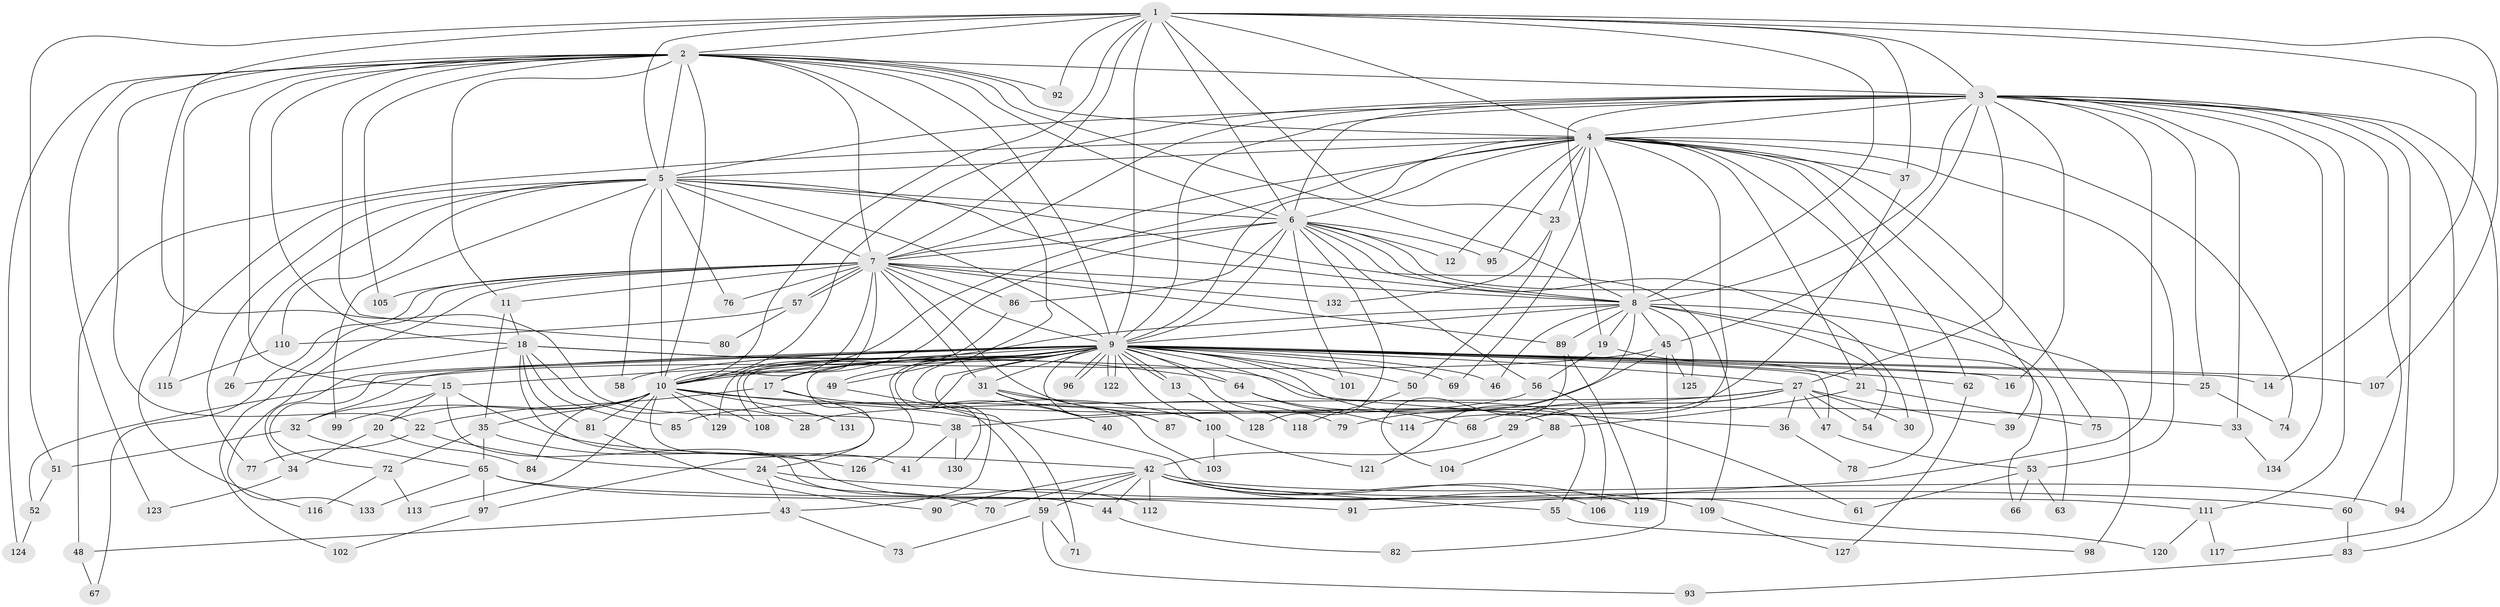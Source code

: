 // coarse degree distribution, {16: 0.018691588785046728, 18: 0.028037383177570093, 21: 0.018691588785046728, 22: 0.018691588785046728, 48: 0.009345794392523364, 4: 0.09345794392523364, 2: 0.5233644859813084, 3: 0.18691588785046728, 5: 0.037383177570093455, 9: 0.009345794392523364, 6: 0.037383177570093455, 11: 0.009345794392523364, 12: 0.009345794392523364}
// Generated by graph-tools (version 1.1) at 2025/23/03/03/25 07:23:39]
// undirected, 134 vertices, 293 edges
graph export_dot {
graph [start="1"]
  node [color=gray90,style=filled];
  1;
  2;
  3;
  4;
  5;
  6;
  7;
  8;
  9;
  10;
  11;
  12;
  13;
  14;
  15;
  16;
  17;
  18;
  19;
  20;
  21;
  22;
  23;
  24;
  25;
  26;
  27;
  28;
  29;
  30;
  31;
  32;
  33;
  34;
  35;
  36;
  37;
  38;
  39;
  40;
  41;
  42;
  43;
  44;
  45;
  46;
  47;
  48;
  49;
  50;
  51;
  52;
  53;
  54;
  55;
  56;
  57;
  58;
  59;
  60;
  61;
  62;
  63;
  64;
  65;
  66;
  67;
  68;
  69;
  70;
  71;
  72;
  73;
  74;
  75;
  76;
  77;
  78;
  79;
  80;
  81;
  82;
  83;
  84;
  85;
  86;
  87;
  88;
  89;
  90;
  91;
  92;
  93;
  94;
  95;
  96;
  97;
  98;
  99;
  100;
  101;
  102;
  103;
  104;
  105;
  106;
  107;
  108;
  109;
  110;
  111;
  112;
  113;
  114;
  115;
  116;
  117;
  118;
  119;
  120;
  121;
  122;
  123;
  124;
  125;
  126;
  127;
  128;
  129;
  130;
  131;
  132;
  133;
  134;
  1 -- 2;
  1 -- 3;
  1 -- 4;
  1 -- 5;
  1 -- 6;
  1 -- 7;
  1 -- 8;
  1 -- 9;
  1 -- 10;
  1 -- 14;
  1 -- 23;
  1 -- 37;
  1 -- 38;
  1 -- 51;
  1 -- 92;
  1 -- 107;
  2 -- 3;
  2 -- 4;
  2 -- 5;
  2 -- 6;
  2 -- 7;
  2 -- 8;
  2 -- 9;
  2 -- 10;
  2 -- 11;
  2 -- 15;
  2 -- 18;
  2 -- 22;
  2 -- 49;
  2 -- 80;
  2 -- 92;
  2 -- 105;
  2 -- 115;
  2 -- 123;
  2 -- 124;
  3 -- 4;
  3 -- 5;
  3 -- 6;
  3 -- 7;
  3 -- 8;
  3 -- 9;
  3 -- 10;
  3 -- 16;
  3 -- 19;
  3 -- 25;
  3 -- 27;
  3 -- 33;
  3 -- 45;
  3 -- 60;
  3 -- 83;
  3 -- 91;
  3 -- 94;
  3 -- 111;
  3 -- 117;
  3 -- 134;
  4 -- 5;
  4 -- 6;
  4 -- 7;
  4 -- 8;
  4 -- 9;
  4 -- 10;
  4 -- 12;
  4 -- 21;
  4 -- 23;
  4 -- 29;
  4 -- 37;
  4 -- 39;
  4 -- 48;
  4 -- 53;
  4 -- 62;
  4 -- 69;
  4 -- 74;
  4 -- 75;
  4 -- 78;
  4 -- 95;
  5 -- 6;
  5 -- 7;
  5 -- 8;
  5 -- 9;
  5 -- 10;
  5 -- 26;
  5 -- 58;
  5 -- 76;
  5 -- 77;
  5 -- 99;
  5 -- 109;
  5 -- 110;
  5 -- 116;
  6 -- 7;
  6 -- 8;
  6 -- 9;
  6 -- 10;
  6 -- 12;
  6 -- 30;
  6 -- 56;
  6 -- 86;
  6 -- 95;
  6 -- 98;
  6 -- 101;
  6 -- 128;
  7 -- 8;
  7 -- 9;
  7 -- 10;
  7 -- 11;
  7 -- 17;
  7 -- 31;
  7 -- 57;
  7 -- 57;
  7 -- 67;
  7 -- 76;
  7 -- 86;
  7 -- 88;
  7 -- 89;
  7 -- 102;
  7 -- 105;
  7 -- 132;
  7 -- 133;
  8 -- 9;
  8 -- 10;
  8 -- 19;
  8 -- 45;
  8 -- 46;
  8 -- 54;
  8 -- 63;
  8 -- 66;
  8 -- 89;
  8 -- 121;
  8 -- 125;
  9 -- 10;
  9 -- 13;
  9 -- 13;
  9 -- 14;
  9 -- 15;
  9 -- 16;
  9 -- 17;
  9 -- 25;
  9 -- 27;
  9 -- 31;
  9 -- 32;
  9 -- 34;
  9 -- 40;
  9 -- 43;
  9 -- 46;
  9 -- 47;
  9 -- 49;
  9 -- 50;
  9 -- 55;
  9 -- 58;
  9 -- 61;
  9 -- 62;
  9 -- 64;
  9 -- 69;
  9 -- 71;
  9 -- 72;
  9 -- 87;
  9 -- 96;
  9 -- 96;
  9 -- 97;
  9 -- 100;
  9 -- 101;
  9 -- 107;
  9 -- 108;
  9 -- 118;
  9 -- 122;
  9 -- 122;
  9 -- 126;
  9 -- 130;
  9 -- 131;
  10 -- 20;
  10 -- 33;
  10 -- 35;
  10 -- 81;
  10 -- 84;
  10 -- 99;
  10 -- 108;
  10 -- 112;
  10 -- 113;
  10 -- 120;
  10 -- 129;
  10 -- 131;
  11 -- 18;
  11 -- 35;
  13 -- 128;
  15 -- 20;
  15 -- 32;
  15 -- 42;
  15 -- 44;
  17 -- 22;
  17 -- 24;
  17 -- 100;
  18 -- 26;
  18 -- 28;
  18 -- 36;
  18 -- 41;
  18 -- 64;
  18 -- 81;
  18 -- 85;
  19 -- 21;
  19 -- 56;
  20 -- 34;
  20 -- 84;
  21 -- 75;
  21 -- 88;
  22 -- 24;
  22 -- 77;
  23 -- 50;
  23 -- 132;
  24 -- 43;
  24 -- 60;
  24 -- 70;
  25 -- 74;
  27 -- 28;
  27 -- 29;
  27 -- 30;
  27 -- 36;
  27 -- 38;
  27 -- 39;
  27 -- 47;
  27 -- 54;
  27 -- 68;
  29 -- 42;
  31 -- 40;
  31 -- 79;
  31 -- 87;
  31 -- 103;
  32 -- 51;
  32 -- 65;
  33 -- 134;
  34 -- 123;
  35 -- 65;
  35 -- 72;
  35 -- 126;
  36 -- 78;
  37 -- 114;
  38 -- 41;
  38 -- 130;
  42 -- 44;
  42 -- 55;
  42 -- 59;
  42 -- 70;
  42 -- 90;
  42 -- 94;
  42 -- 106;
  42 -- 109;
  42 -- 112;
  42 -- 119;
  43 -- 48;
  43 -- 73;
  44 -- 82;
  45 -- 52;
  45 -- 79;
  45 -- 82;
  45 -- 125;
  47 -- 53;
  48 -- 67;
  49 -- 59;
  50 -- 118;
  51 -- 52;
  52 -- 124;
  53 -- 61;
  53 -- 63;
  53 -- 66;
  55 -- 98;
  56 -- 85;
  56 -- 106;
  57 -- 80;
  57 -- 110;
  59 -- 71;
  59 -- 73;
  59 -- 93;
  60 -- 83;
  62 -- 127;
  64 -- 68;
  64 -- 114;
  65 -- 91;
  65 -- 97;
  65 -- 111;
  65 -- 133;
  72 -- 113;
  72 -- 116;
  81 -- 90;
  83 -- 93;
  86 -- 129;
  88 -- 104;
  89 -- 104;
  89 -- 119;
  97 -- 102;
  100 -- 103;
  100 -- 121;
  109 -- 127;
  110 -- 115;
  111 -- 117;
  111 -- 120;
}
